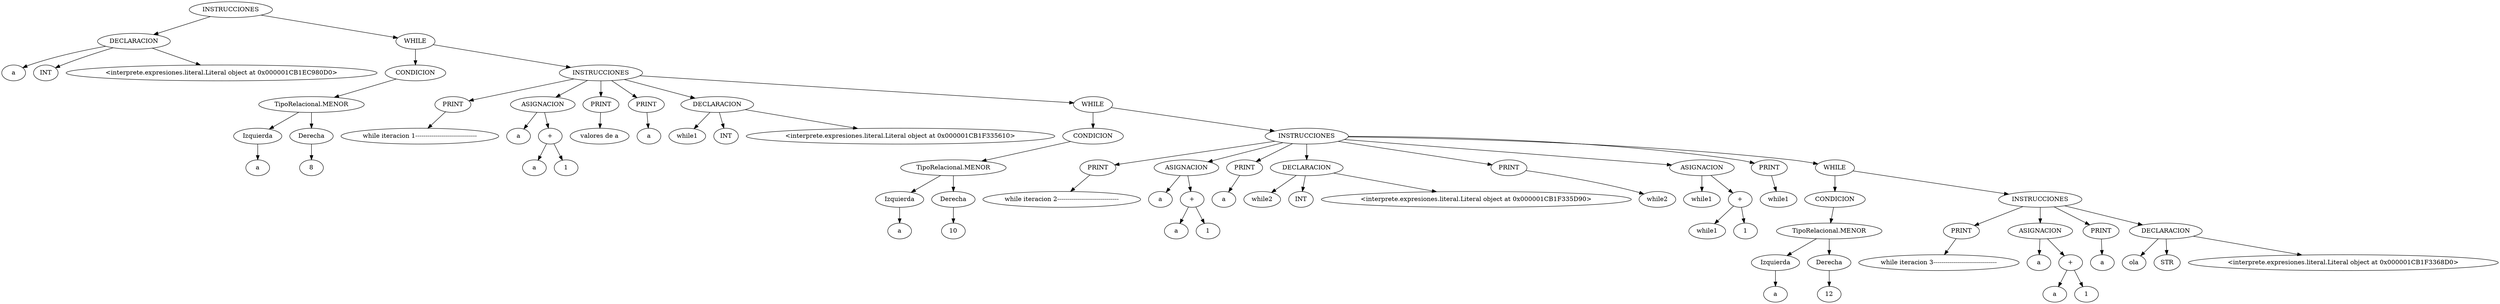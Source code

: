 digraph {
	0 [label = "INSTRUCCIONES"];
	1 [label = "DECLARACION"];
	2 [label = "a"];
	3 [label = "INT"];
	4 [label = "<interprete.expresiones.literal.Literal object at 0x000001CB1EC980D0>"];
	5 [label = "WHILE"];
	6 [label = "CONDICION"];
	7 [label = "TipoRelacional.MENOR"];
	8 [label = "Izquierda"];
	9 [label = "a"];
	10 [label = "Derecha"];
	11 [label = "8"];
	12 [label = "INSTRUCCIONES"];
	13 [label = "PRINT"];
	14 [label = "while iteracion 1-------------------------------"];
	15 [label = "ASIGNACION"];
	16 [label = "a"];
	17 [label = "+"];
	18 [label = "a"];
	19 [label = "1"];
	20 [label = "PRINT"];
	21 [label = "valores de a"];
	22 [label = "PRINT"];
	23 [label = "a"];
	24 [label = "DECLARACION"];
	25 [label = "while1"];
	26 [label = "INT"];
	27 [label = "<interprete.expresiones.literal.Literal object at 0x000001CB1F335610>"];
	28 [label = "WHILE"];
	29 [label = "CONDICION"];
	30 [label = "TipoRelacional.MENOR"];
	31 [label = "Izquierda"];
	32 [label = "a"];
	33 [label = "Derecha"];
	34 [label = "10"];
	35 [label = "INSTRUCCIONES"];
	36 [label = "PRINT"];
	37 [label = "while iteracion 2-------------------------------"];
	38 [label = "ASIGNACION"];
	39 [label = "a"];
	40 [label = "+"];
	41 [label = "a"];
	42 [label = "1"];
	43 [label = "PRINT"];
	44 [label = "a"];
	45 [label = "DECLARACION"];
	46 [label = "while2"];
	47 [label = "INT"];
	48 [label = "<interprete.expresiones.literal.Literal object at 0x000001CB1F335D90>"];
	49 [label = "PRINT"];
	50 [label = "while2"];
	51 [label = "ASIGNACION"];
	52 [label = "while1"];
	53 [label = "+"];
	54 [label = "while1"];
	55 [label = "1"];
	56 [label = "PRINT"];
	57 [label = "while1"];
	58 [label = "WHILE"];
	59 [label = "CONDICION"];
	60 [label = "TipoRelacional.MENOR"];
	61 [label = "Izquierda"];
	62 [label = "a"];
	63 [label = "Derecha"];
	64 [label = "12"];
	65 [label = "INSTRUCCIONES"];
	66 [label = "PRINT"];
	67 [label = "while iteracion 3--------------------------------"];
	68 [label = "ASIGNACION"];
	69 [label = "a"];
	70 [label = "+"];
	71 [label = "a"];
	72 [label = "1"];
	73 [label = "PRINT"];
	74 [label = "a"];
	75 [label = "DECLARACION"];
	76 [label = "ola"];
	77 [label = "STR"];
	78 [label = "<interprete.expresiones.literal.Literal object at 0x000001CB1F3368D0>"];
	0 -> 1;
	1 -> 2;
	1 -> 3;
	1 -> 4;
	0 -> 5;
	5 -> 6;
	6 -> 7;
	7 -> 8;
	8 -> 9;
	7 -> 10;
	10 -> 11;
	5 -> 12;
	12 -> 13;
	13 -> 14;
	12 -> 15;
	15 -> 16;
	15 -> 17;
	17 -> 18;
	17 -> 19;
	12 -> 20;
	20 -> 21;
	12 -> 22;
	22 -> 23;
	12 -> 24;
	24 -> 25;
	24 -> 26;
	24 -> 27;
	12 -> 28;
	28 -> 29;
	29 -> 30;
	30 -> 31;
	31 -> 32;
	30 -> 33;
	33 -> 34;
	28 -> 35;
	35 -> 36;
	36 -> 37;
	35 -> 38;
	38 -> 39;
	38 -> 40;
	40 -> 41;
	40 -> 42;
	35 -> 43;
	43 -> 44;
	35 -> 45;
	45 -> 46;
	45 -> 47;
	45 -> 48;
	35 -> 49;
	49 -> 50;
	35 -> 51;
	51 -> 52;
	51 -> 53;
	53 -> 54;
	53 -> 55;
	35 -> 56;
	56 -> 57;
	35 -> 58;
	58 -> 59;
	59 -> 60;
	60 -> 61;
	61 -> 62;
	60 -> 63;
	63 -> 64;
	58 -> 65;
	65 -> 66;
	66 -> 67;
	65 -> 68;
	68 -> 69;
	68 -> 70;
	70 -> 71;
	70 -> 72;
	65 -> 73;
	73 -> 74;
	65 -> 75;
	75 -> 76;
	75 -> 77;
	75 -> 78;
}
